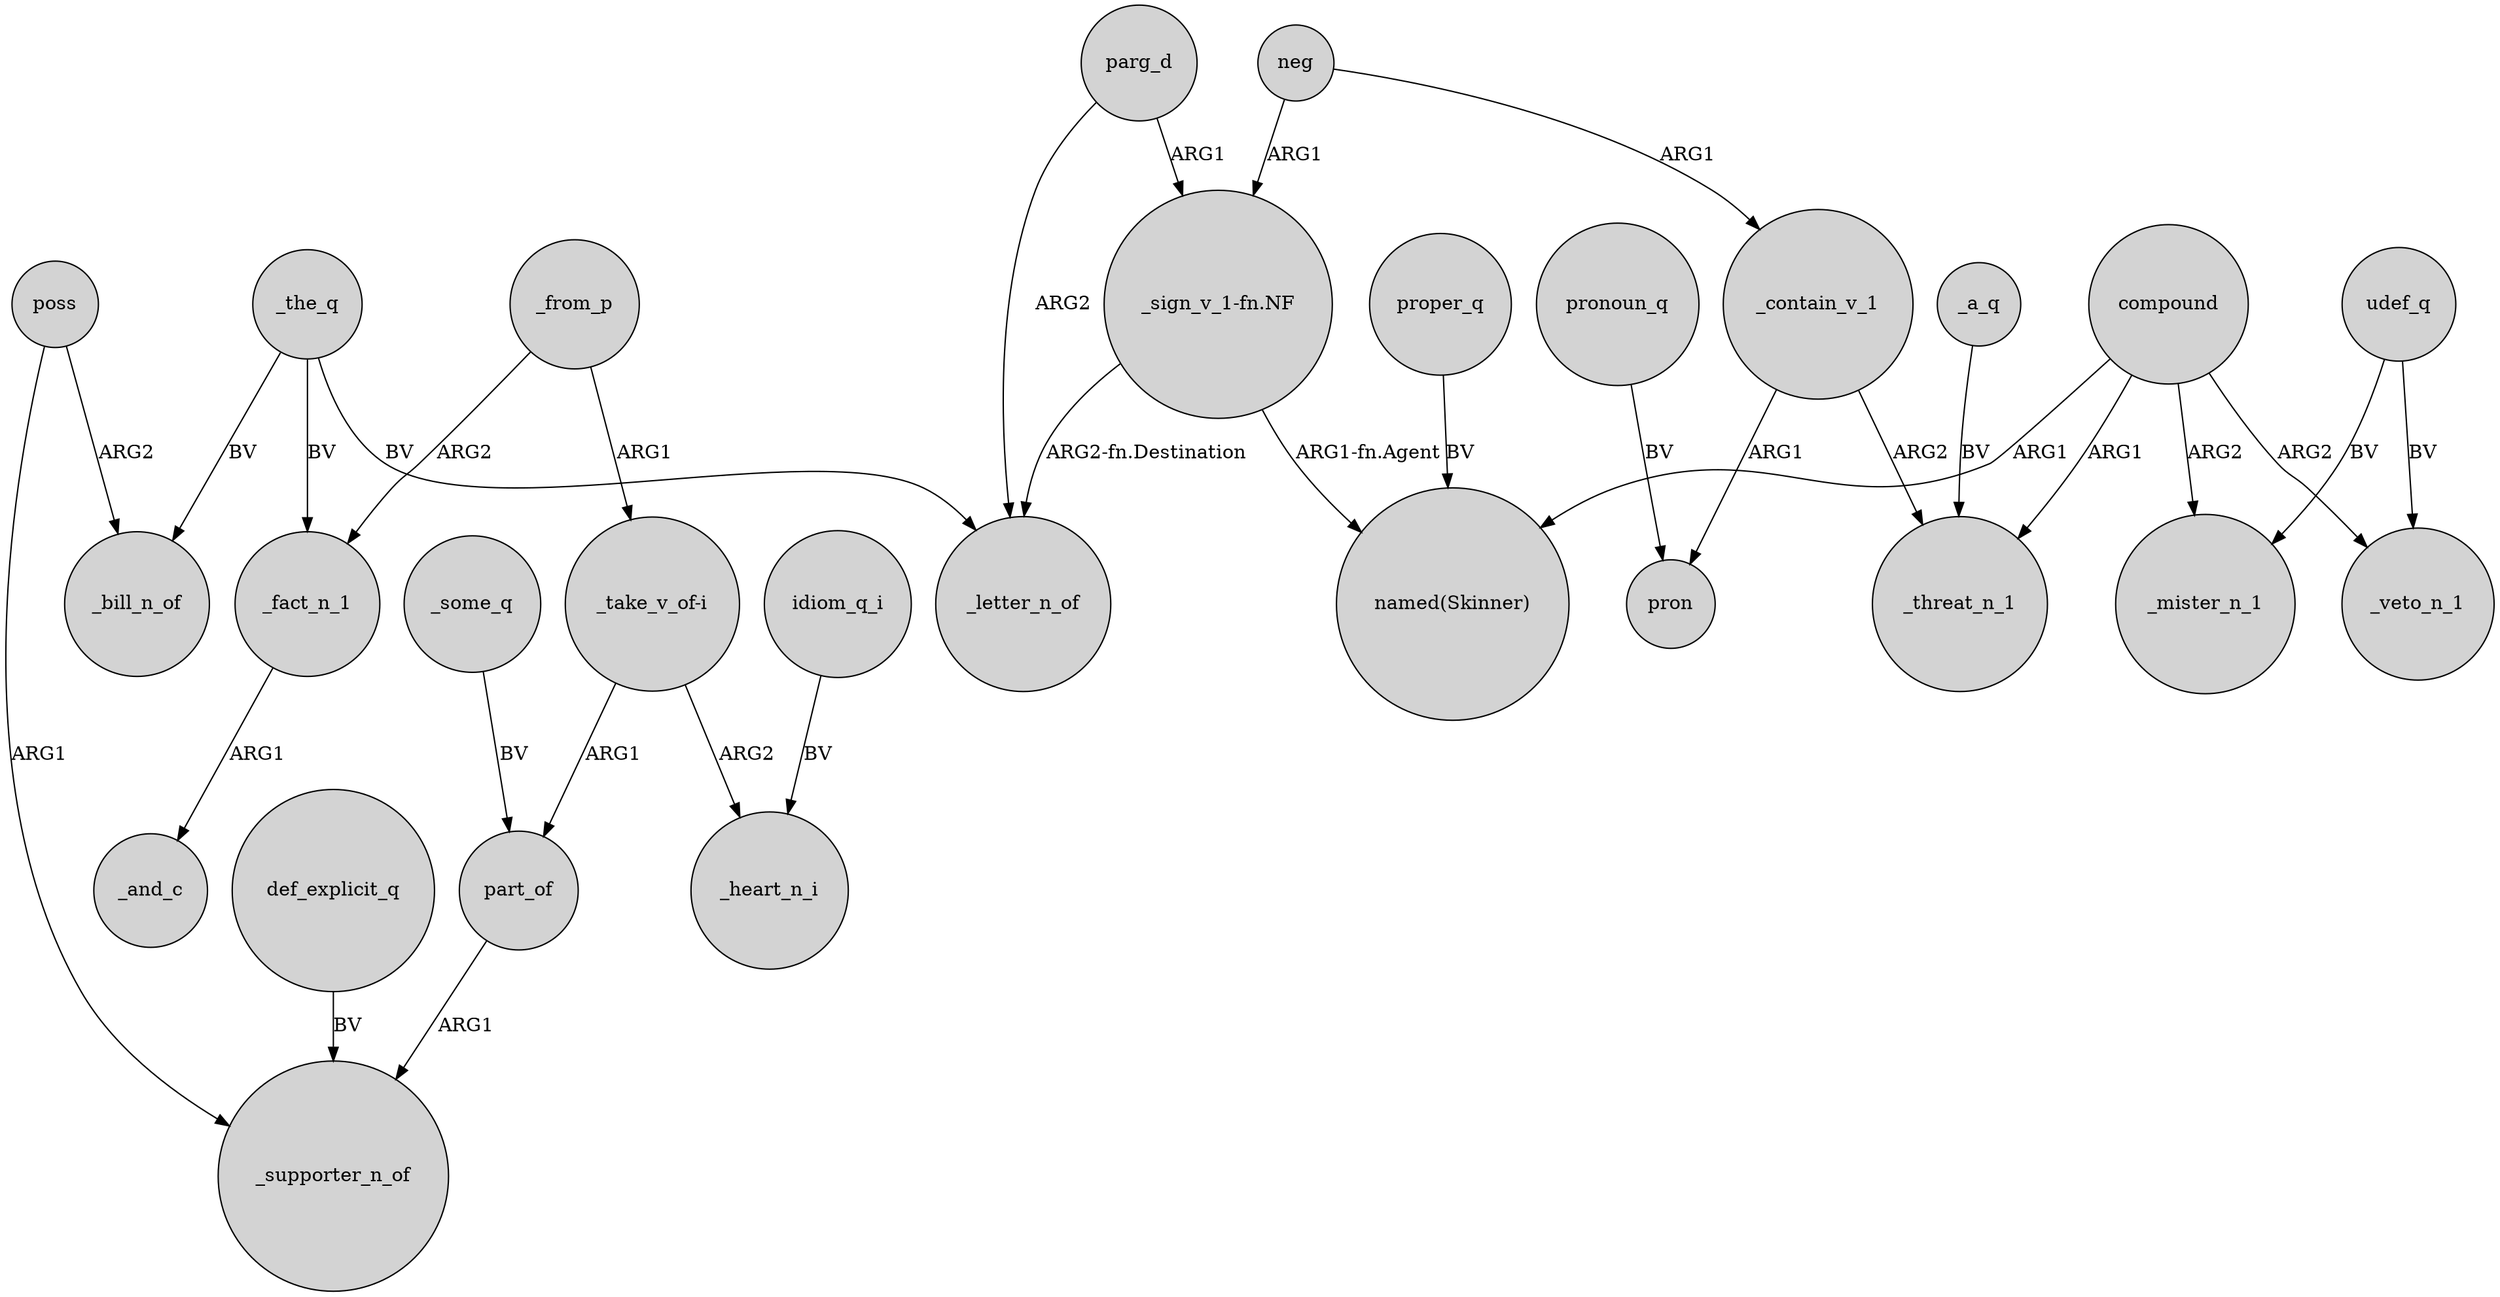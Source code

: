 digraph {
	node [shape=circle style=filled]
	_the_q -> _bill_n_of [label=BV]
	"_sign_v_1-fn.NF" -> "named(Skinner)" [label="ARG1-fn.Agent"]
	poss -> _supporter_n_of [label=ARG1]
	compound -> "named(Skinner)" [label=ARG1]
	neg -> _contain_v_1 [label=ARG1]
	_a_q -> _threat_n_1 [label=BV]
	compound -> _mister_n_1 [label=ARG2]
	compound -> _veto_n_1 [label=ARG2]
	_contain_v_1 -> pron [label=ARG1]
	_contain_v_1 -> _threat_n_1 [label=ARG2]
	udef_q -> _mister_n_1 [label=BV]
	compound -> _threat_n_1 [label=ARG1]
	proper_q -> "named(Skinner)" [label=BV]
	_from_p -> _fact_n_1 [label=ARG2]
	idiom_q_i -> _heart_n_i [label=BV]
	_some_q -> part_of [label=BV]
	_fact_n_1 -> _and_c [label=ARG1]
	"_take_v_of-i" -> _heart_n_i [label=ARG2]
	pronoun_q -> pron [label=BV]
	udef_q -> _veto_n_1 [label=BV]
	parg_d -> "_sign_v_1-fn.NF" [label=ARG1]
	def_explicit_q -> _supporter_n_of [label=BV]
	"_sign_v_1-fn.NF" -> _letter_n_of [label="ARG2-fn.Destination"]
	"_take_v_of-i" -> part_of [label=ARG1]
	_the_q -> _fact_n_1 [label=BV]
	_from_p -> "_take_v_of-i" [label=ARG1]
	poss -> _bill_n_of [label=ARG2]
	_the_q -> _letter_n_of [label=BV]
	neg -> "_sign_v_1-fn.NF" [label=ARG1]
	part_of -> _supporter_n_of [label=ARG1]
	parg_d -> _letter_n_of [label=ARG2]
}
